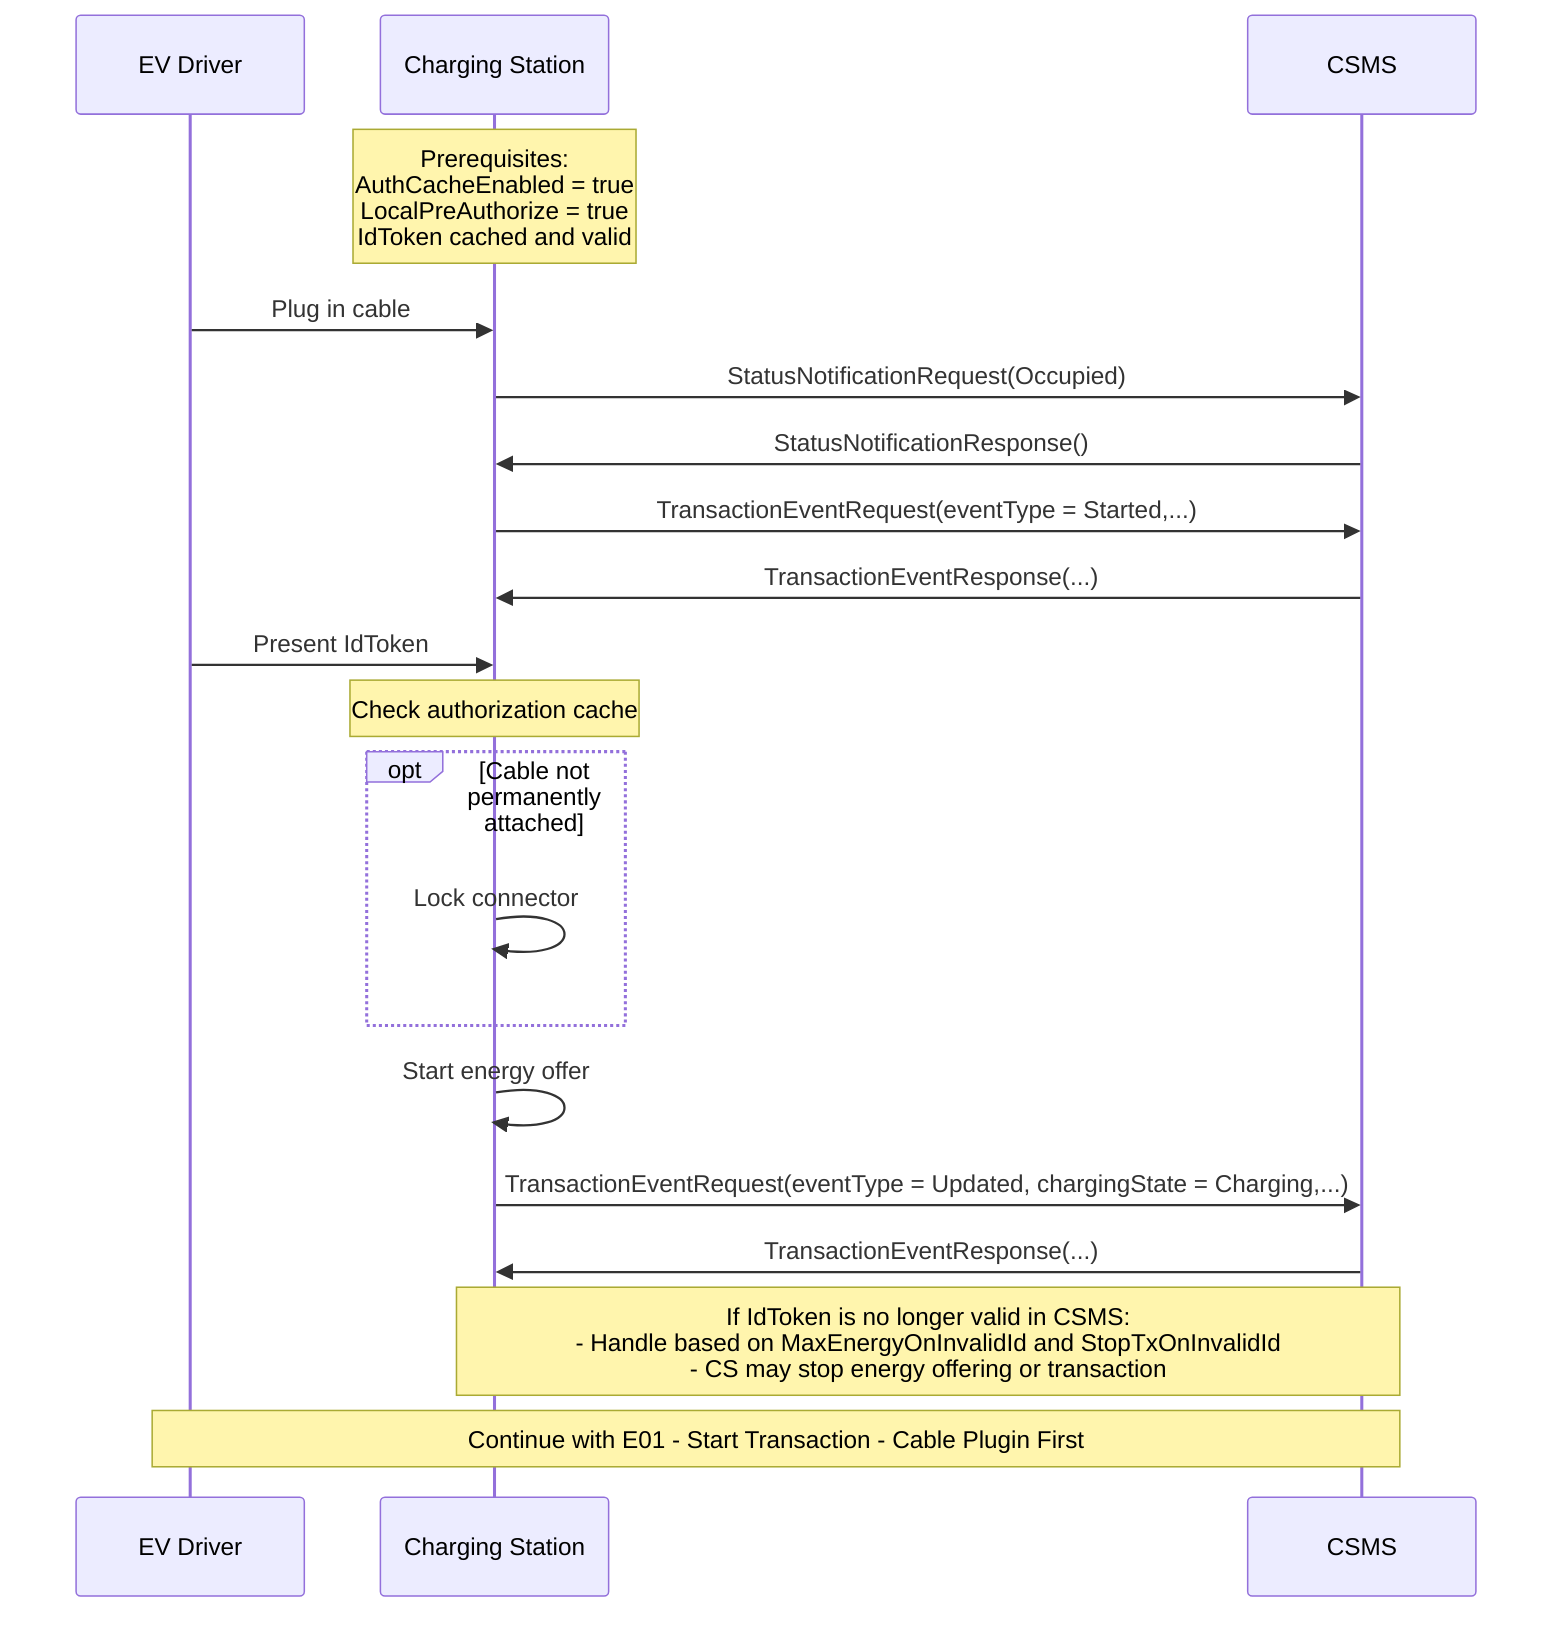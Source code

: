 sequenceDiagram
    participant Driver as EV Driver
    participant CS as Charging Station
    participant CSMS
    
    Note over CS: Prerequisites:<br/>AuthCacheEnabled = true<br/>LocalPreAuthorize = true<br/>IdToken cached and valid

    Driver->>CS: Plug in cable
    CS->>CSMS: StatusNotificationRequest(Occupied)
    CSMS->>CS: StatusNotificationResponse()
    CS->>CSMS: TransactionEventRequest(eventType = Started,...)
    CSMS->>CS: TransactionEventResponse(...)
    
    Driver->>CS: Present IdToken
    
    Note over CS: Check authorization cache
    
    opt Cable not permanently attached
        CS->>CS: Lock connector
    end
    
    CS->>CS: Start energy offer
    
    CS->>CSMS: TransactionEventRequest(eventType = Updated, chargingState = Charging,...)
    CSMS->>CS: TransactionEventResponse(...)
    
    Note over CS, CSMS: If IdToken is no longer valid in CSMS:<br/>- Handle based on MaxEnergyOnInvalidId and StopTxOnInvalidId<br/>- CS may stop energy offering or transaction

    Note over Driver, CSMS: Continue with E01 - Start Transaction - Cable Plugin First
